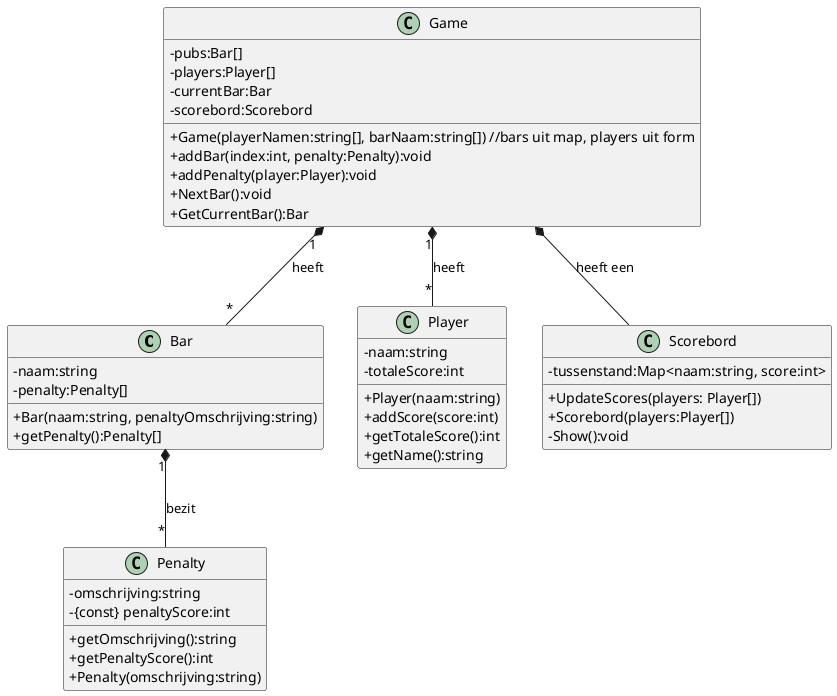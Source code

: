 @startuml Klassendiagram pubgolf
skinparam ClassAttributeIconSize 0
Bar "1" *-- "*" Penalty: bezit
Game "1" *-- "*" Player: heeft
Game "1" *-- "*" Bar: heeft
Game *-- Scorebord: heeft een
'relaties nog bepalen
Class Game{
    -pubs:Bar[]
    -players:Player[]
    -currentBar:Bar
    +Game(playerNamen:string[], barNaam:string[]) //bars uit map, players uit form
    -scorebord:Scorebord
    +addBar(index:int, penalty:Penalty):void
    +addPenalty(player:Player):void
    +NextBar():void
    +GetCurrentBar():Bar
}
Class Scorebord{
    -tussenstand:Map<naam:string, score:int>
    +UpdateScores(players: Player[])
    +Scorebord(players:Player[])
    -Show():void
}
Class Bar{
    -naam:string
    -penalty:Penalty[]
    +Bar(naam:string, penaltyOmschrijving:string)
    +getPenalty():Penalty[]
}
Class Player{
    -naam:string
    -totaleScore:int
    +Player(naam:string)
    +addScore(score:int)
    +getTotaleScore():int
    +getName():string
}
Class Penalty{
    -omschrijving:string 
    -{const} penaltyScore:int
    +getOmschrijving():string
    +getPenaltyScore():int
    +Penalty(omschrijving:string)
}
@enduml

->
->>
-->